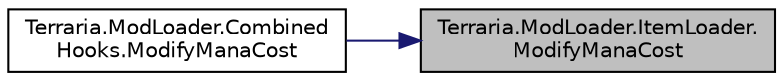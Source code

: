 digraph "Terraria.ModLoader.ItemLoader.ModifyManaCost"
{
 // LATEX_PDF_SIZE
  edge [fontname="Helvetica",fontsize="10",labelfontname="Helvetica",labelfontsize="10"];
  node [fontname="Helvetica",fontsize="10",shape=record];
  rankdir="RL";
  Node1 [label="Terraria.ModLoader.ItemLoader.\lModifyManaCost",height=0.2,width=0.4,color="black", fillcolor="grey75", style="filled", fontcolor="black",tooltip="Calls ModItem.ModifyManaCost, then all GlobalItem.ModifyManaCost hooks."];
  Node1 -> Node2 [dir="back",color="midnightblue",fontsize="10",style="solid",fontname="Helvetica"];
  Node2 [label="Terraria.ModLoader.Combined\lHooks.ModifyManaCost",height=0.2,width=0.4,color="black", fillcolor="white", style="filled",URL="$class_terraria_1_1_mod_loader_1_1_combined_hooks.html#ace0abd347fc9d75e5cc25b3288c52fb4",tooltip=" "];
}
